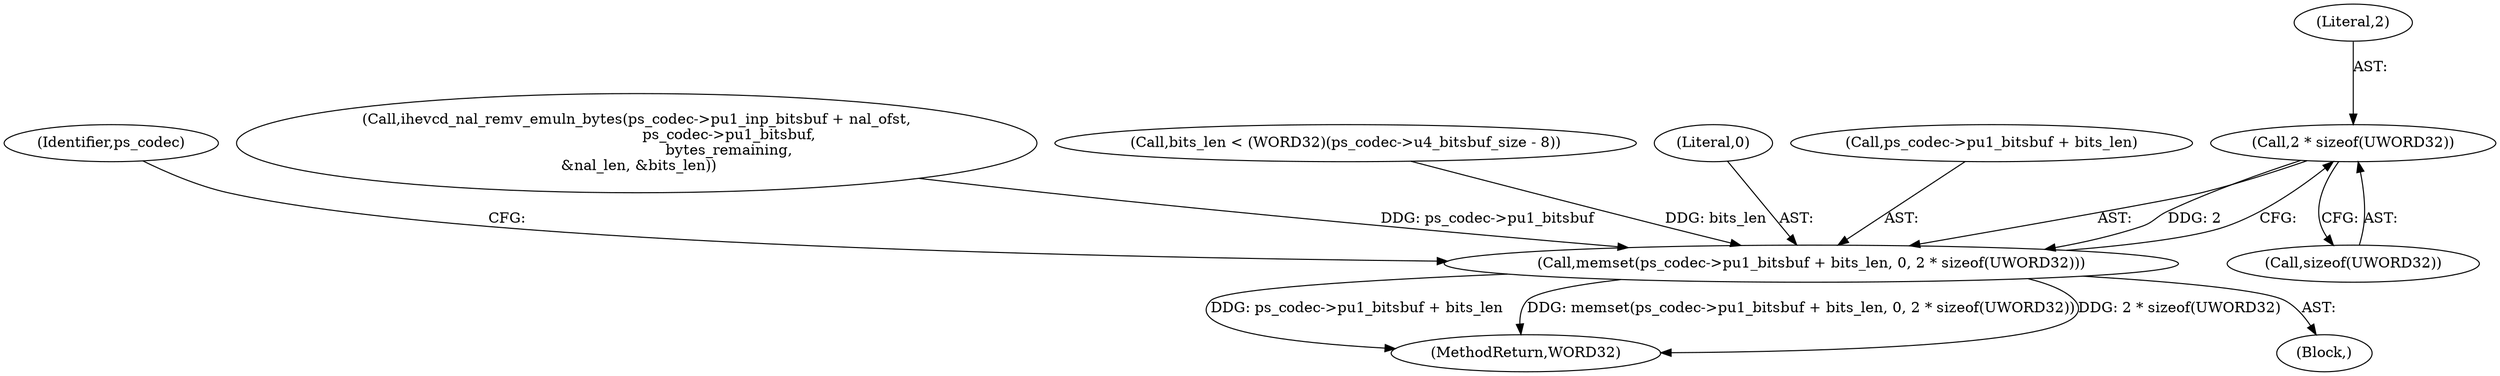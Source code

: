 digraph "0_Android_a33f6725d7e9f92330f995ce2dcf4faa33f6433f@API" {
"1000945" [label="(Call,2 * sizeof(UWORD32))"];
"1000938" [label="(Call,memset(ps_codec->pu1_bitsbuf + bits_len, 0, 2 * sizeof(UWORD32)))"];
"1000951" [label="(Identifier,ps_codec)"];
"1001906" [label="(MethodReturn,WORD32)"];
"1000913" [label="(Call,ihevcd_nal_remv_emuln_bytes(ps_codec->pu1_inp_bitsbuf + nal_ofst,\n                                        ps_codec->pu1_bitsbuf,\n                                        bytes_remaining,\n &nal_len, &bits_len))"];
"1000928" [label="(Call,bits_len < (WORD32)(ps_codec->u4_bitsbuf_size - 8))"];
"1000944" [label="(Literal,0)"];
"1000939" [label="(Call,ps_codec->pu1_bitsbuf + bits_len)"];
"1000947" [label="(Call,sizeof(UWORD32))"];
"1000945" [label="(Call,2 * sizeof(UWORD32))"];
"1000937" [label="(Block,)"];
"1000938" [label="(Call,memset(ps_codec->pu1_bitsbuf + bits_len, 0, 2 * sizeof(UWORD32)))"];
"1000946" [label="(Literal,2)"];
"1000945" -> "1000938"  [label="AST: "];
"1000945" -> "1000947"  [label="CFG: "];
"1000946" -> "1000945"  [label="AST: "];
"1000947" -> "1000945"  [label="AST: "];
"1000938" -> "1000945"  [label="CFG: "];
"1000945" -> "1000938"  [label="DDG: 2"];
"1000938" -> "1000937"  [label="AST: "];
"1000939" -> "1000938"  [label="AST: "];
"1000944" -> "1000938"  [label="AST: "];
"1000951" -> "1000938"  [label="CFG: "];
"1000938" -> "1001906"  [label="DDG: ps_codec->pu1_bitsbuf + bits_len"];
"1000938" -> "1001906"  [label="DDG: memset(ps_codec->pu1_bitsbuf + bits_len, 0, 2 * sizeof(UWORD32))"];
"1000938" -> "1001906"  [label="DDG: 2 * sizeof(UWORD32)"];
"1000913" -> "1000938"  [label="DDG: ps_codec->pu1_bitsbuf"];
"1000928" -> "1000938"  [label="DDG: bits_len"];
}
